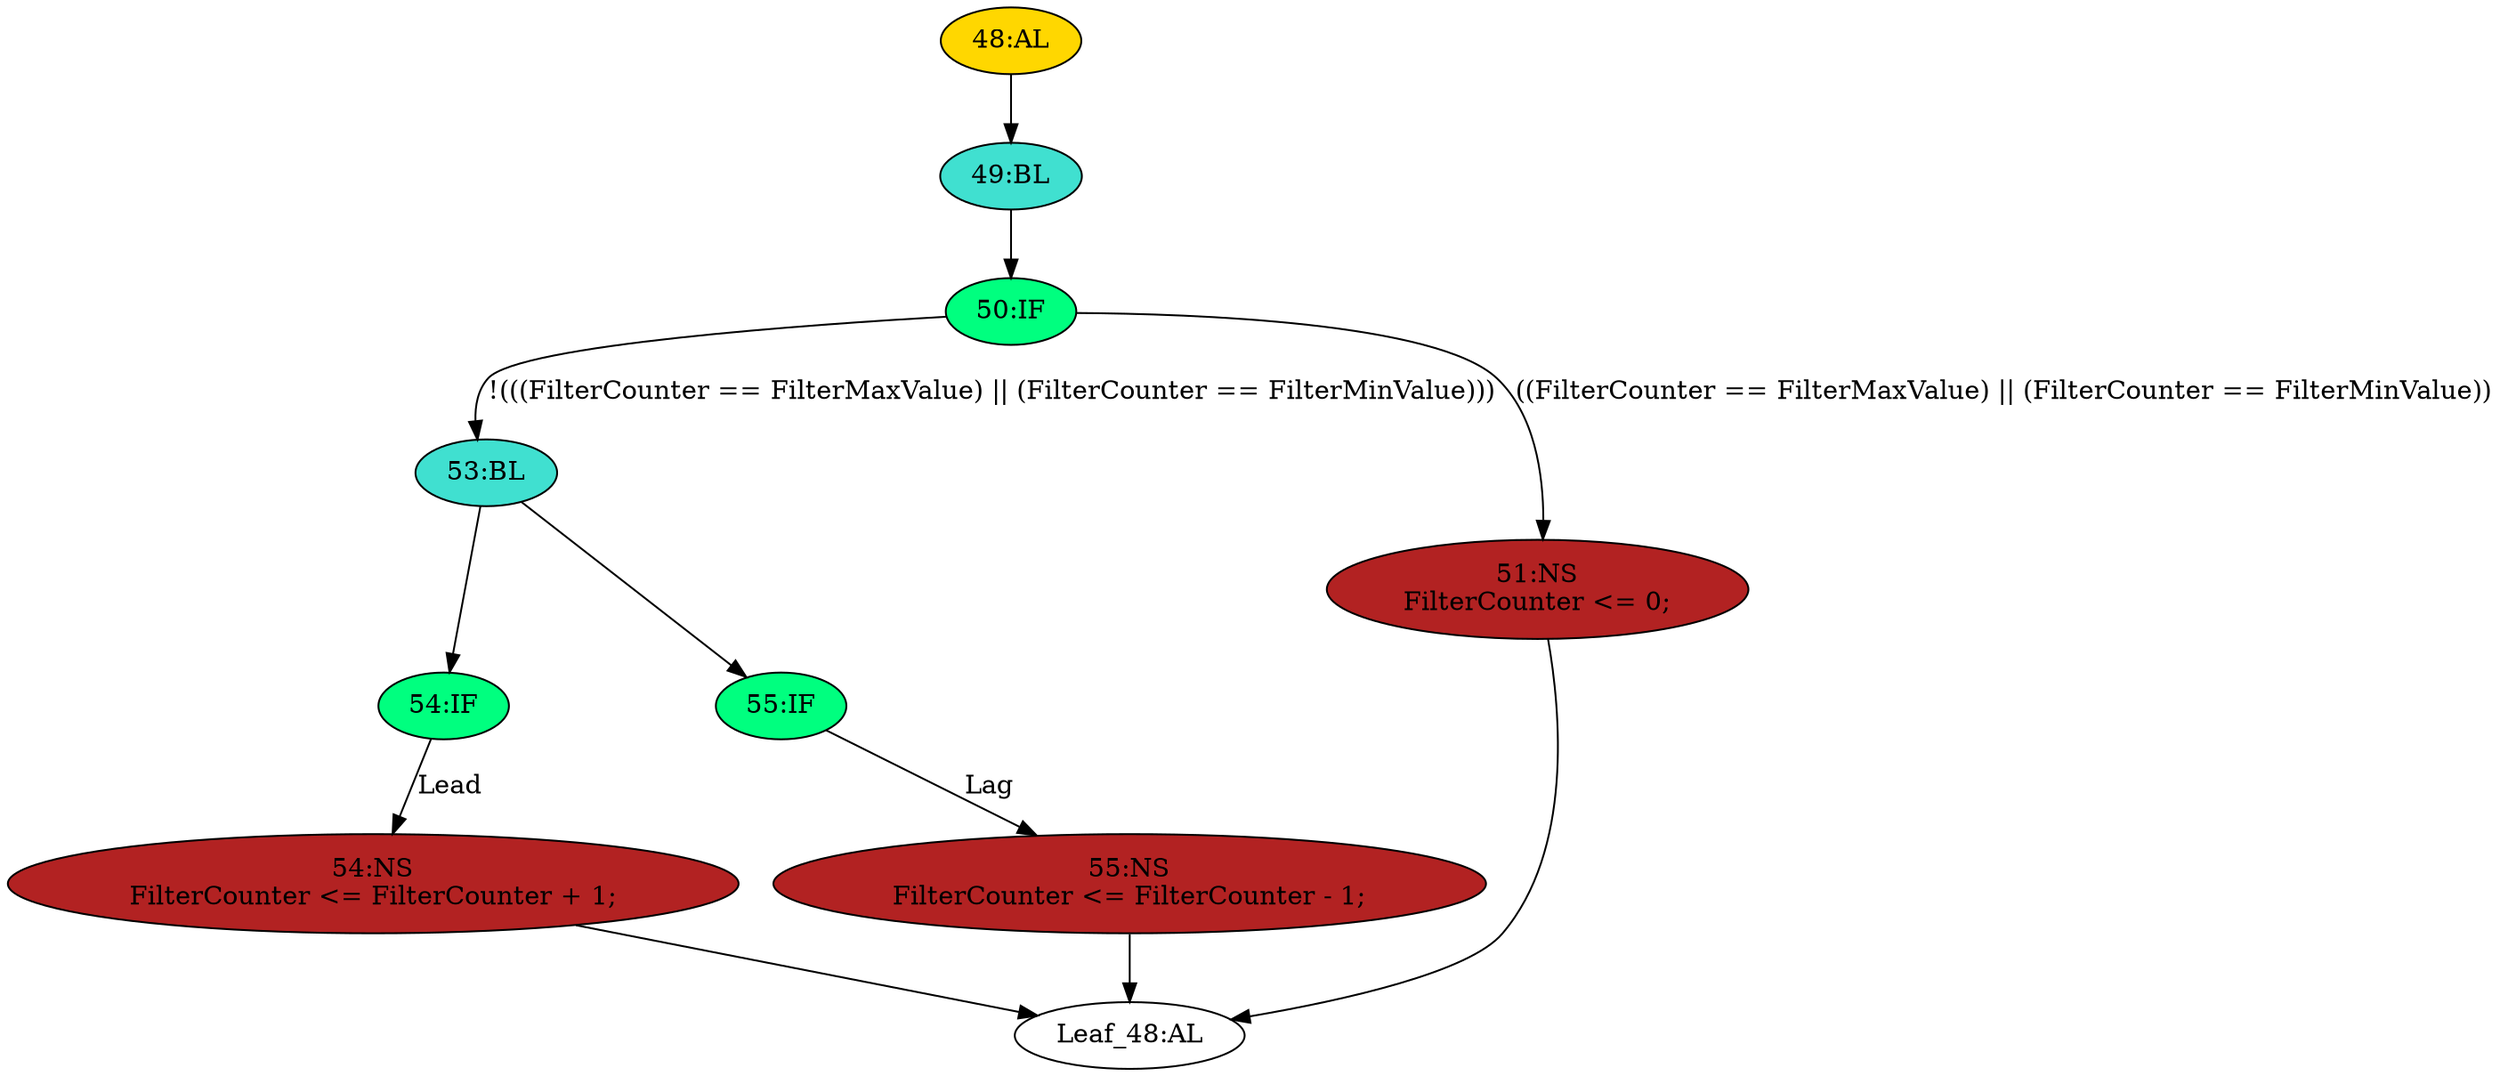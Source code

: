 strict digraph "" {
	node [label="\N"];
	"48:AL"	 [ast="<pyverilog.vparser.ast.Always object at 0x7f12a5f324d0>",
		clk_sens=True,
		fillcolor=gold,
		label="48:AL",
		sens="['MainClock']",
		statements="[]",
		style=filled,
		typ=Always,
		use_var="['Lag', 'FilterMaxValue', 'FilterCounter', 'FilterMinValue', 'Lead']"];
	"49:BL"	 [ast="<pyverilog.vparser.ast.Block object at 0x7f12a5f32dd0>",
		fillcolor=turquoise,
		label="49:BL",
		statements="[]",
		style=filled,
		typ=Block];
	"48:AL" -> "49:BL"	 [cond="[]",
		lineno=None];
	"53:BL"	 [ast="<pyverilog.vparser.ast.Block object at 0x7f12a5f32a50>",
		fillcolor=turquoise,
		label="53:BL",
		statements="[]",
		style=filled,
		typ=Block];
	"54:IF"	 [ast="<pyverilog.vparser.ast.IfStatement object at 0x7f12a5f328d0>",
		fillcolor=springgreen,
		label="54:IF",
		statements="[]",
		style=filled,
		typ=IfStatement];
	"53:BL" -> "54:IF"	 [cond="[]",
		lineno=None];
	"55:IF"	 [ast="<pyverilog.vparser.ast.IfStatement object at 0x7f12a5f32410>",
		fillcolor=springgreen,
		label="55:IF",
		statements="[]",
		style=filled,
		typ=IfStatement];
	"53:BL" -> "55:IF"	 [cond="[]",
		lineno=None];
	"54:NS"	 [ast="<pyverilog.vparser.ast.NonblockingSubstitution object at 0x7f12a5f32890>",
		fillcolor=firebrick,
		label="54:NS
FilterCounter <= FilterCounter + 1;",
		statements="[<pyverilog.vparser.ast.NonblockingSubstitution object at 0x7f12a5f32890>]",
		style=filled,
		typ=NonblockingSubstitution];
	"54:IF" -> "54:NS"	 [cond="['Lead']",
		label=Lead,
		lineno=54];
	"50:IF"	 [ast="<pyverilog.vparser.ast.IfStatement object at 0x7f12a5f32b90>",
		fillcolor=springgreen,
		label="50:IF",
		statements="[]",
		style=filled,
		typ=IfStatement];
	"50:IF" -> "53:BL"	 [cond="['FilterCounter', 'FilterMaxValue', 'FilterCounter', 'FilterMinValue']",
		label="!(((FilterCounter == FilterMaxValue) || (FilterCounter == FilterMinValue)))",
		lineno=50];
	"51:NS"	 [ast="<pyverilog.vparser.ast.NonblockingSubstitution object at 0x7f12a66418d0>",
		fillcolor=firebrick,
		label="51:NS
FilterCounter <= 0;",
		statements="[<pyverilog.vparser.ast.NonblockingSubstitution object at 0x7f12a66418d0>]",
		style=filled,
		typ=NonblockingSubstitution];
	"50:IF" -> "51:NS"	 [cond="['FilterCounter', 'FilterMaxValue', 'FilterCounter', 'FilterMinValue']",
		label="((FilterCounter == FilterMaxValue) || (FilterCounter == FilterMinValue))",
		lineno=50];
	"Leaf_48:AL"	 [def_var="['FilterCounter']",
		label="Leaf_48:AL"];
	"51:NS" -> "Leaf_48:AL"	 [cond="[]",
		lineno=None];
	"54:NS" -> "Leaf_48:AL"	 [cond="[]",
		lineno=None];
	"55:NS"	 [ast="<pyverilog.vparser.ast.NonblockingSubstitution object at 0x7f12a5f321d0>",
		fillcolor=firebrick,
		label="55:NS
FilterCounter <= FilterCounter - 1;",
		statements="[<pyverilog.vparser.ast.NonblockingSubstitution object at 0x7f12a5f321d0>]",
		style=filled,
		typ=NonblockingSubstitution];
	"55:IF" -> "55:NS"	 [cond="['Lag']",
		label=Lag,
		lineno=55];
	"55:NS" -> "Leaf_48:AL"	 [cond="[]",
		lineno=None];
	"49:BL" -> "50:IF"	 [cond="[]",
		lineno=None];
}
